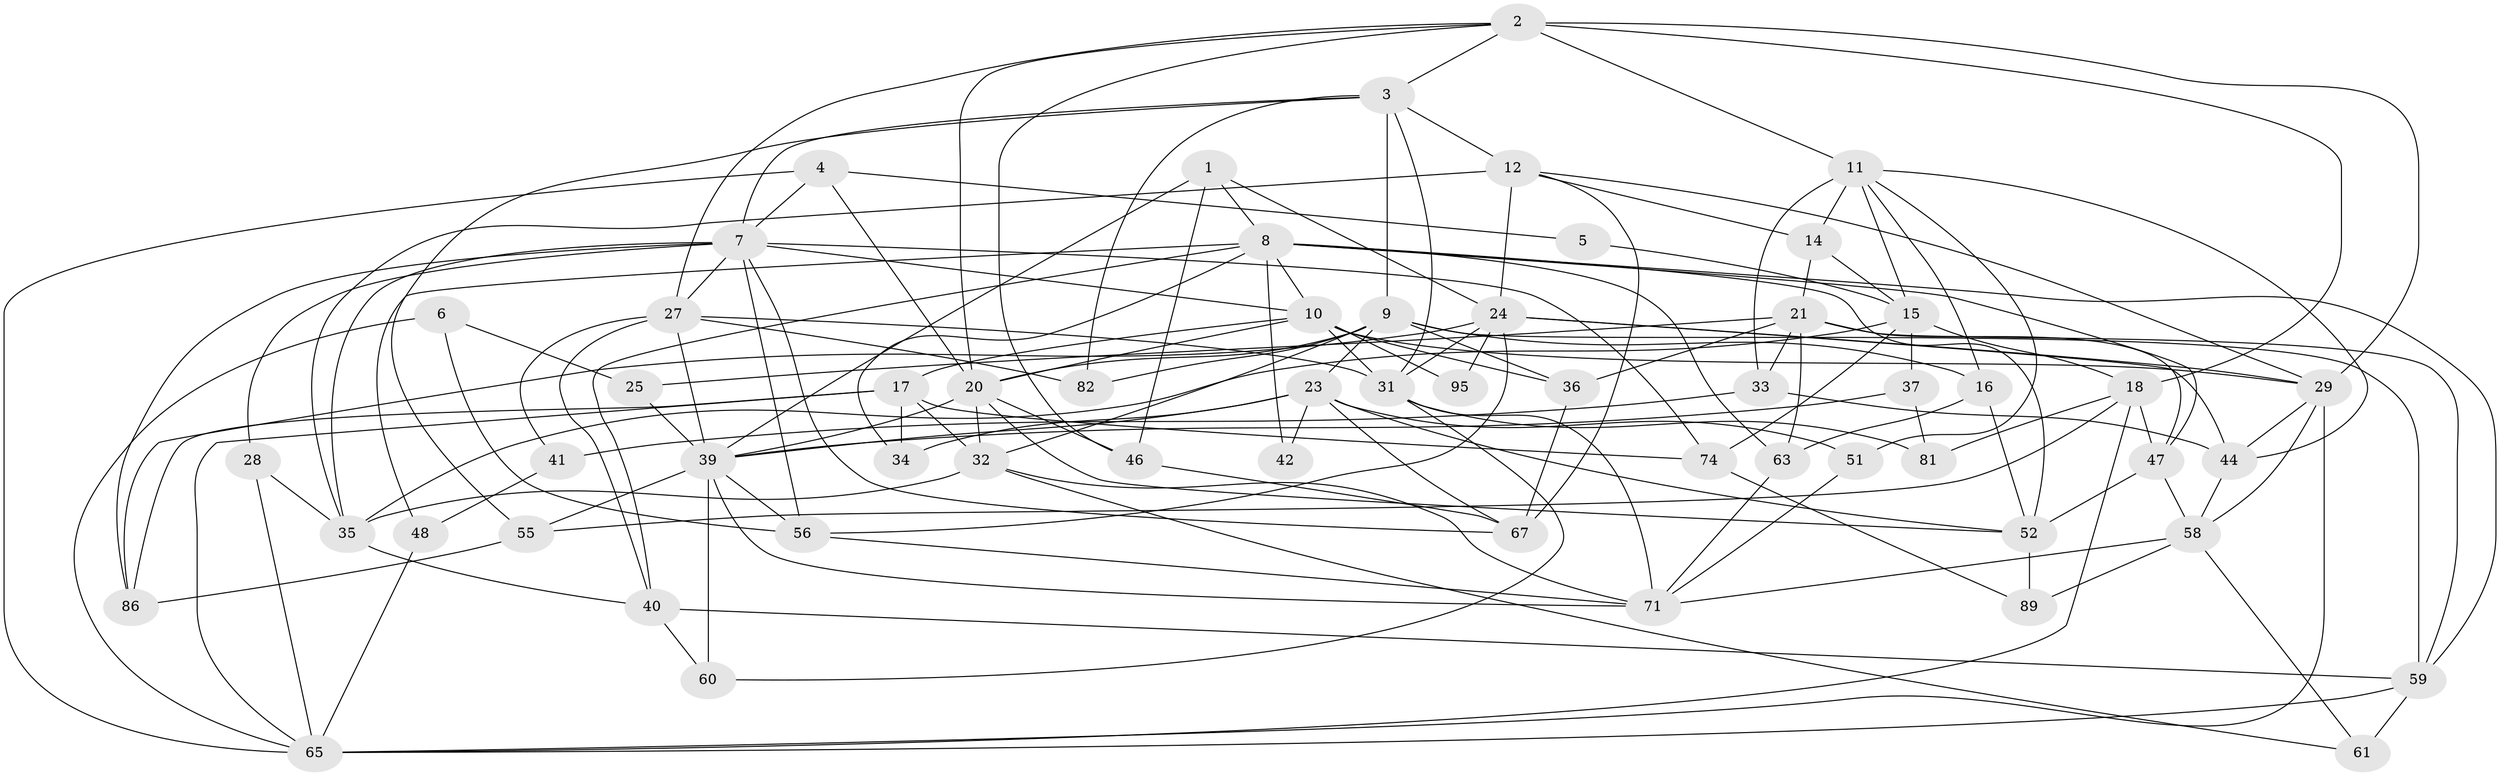 // original degree distribution, {4: 0.29591836734693877, 5: 0.24489795918367346, 2: 0.10204081632653061, 3: 0.2653061224489796, 6: 0.05102040816326531, 7: 0.04081632653061224}
// Generated by graph-tools (version 1.1) at 2025/18/03/04/25 18:18:30]
// undirected, 58 vertices, 151 edges
graph export_dot {
graph [start="1"]
  node [color=gray90,style=filled];
  1;
  2 [super="+87"];
  3 [super="+13"];
  4;
  5;
  6;
  7 [super="+62+73"];
  8 [super="+88"];
  9 [super="+38"];
  10 [super="+98+97"];
  11 [super="+91+96"];
  12 [super="+26"];
  14;
  15 [super="+19"];
  16;
  17 [super="+30+66"];
  18 [super="+43"];
  20 [super="+79+22"];
  21 [super="+77"];
  23 [super="+57"];
  24 [super="+72"];
  25;
  27 [super="+90+80"];
  28;
  29 [super="+49"];
  31 [super="+53"];
  32 [super="+54+50"];
  33;
  34;
  35 [super="+70"];
  36;
  37 [super="+92"];
  39 [super="+64"];
  40;
  41;
  42;
  44 [super="+85"];
  46;
  47;
  48;
  51;
  52 [super="+94"];
  55;
  56;
  58 [super="+84"];
  59 [super="+69"];
  60;
  61 [super="+76"];
  63;
  65 [super="+75+78"];
  67;
  71;
  74;
  81;
  82;
  86 [super="+93"];
  89;
  95;
  1 -- 24;
  1 -- 46;
  1 -- 8;
  1 -- 39;
  2 -- 11 [weight=2];
  2 -- 29;
  2 -- 46;
  2 -- 20;
  2 -- 3;
  2 -- 18;
  2 -- 27;
  3 -- 7;
  3 -- 55;
  3 -- 82;
  3 -- 9;
  3 -- 12;
  3 -- 31;
  4 -- 20;
  4 -- 5;
  4 -- 7;
  4 -- 65;
  5 -- 15;
  6 -- 65;
  6 -- 56;
  6 -- 25;
  7 -- 74;
  7 -- 28;
  7 -- 35;
  7 -- 56;
  7 -- 67;
  7 -- 86;
  7 -- 10;
  7 -- 27;
  8 -- 10;
  8 -- 63;
  8 -- 34;
  8 -- 40;
  8 -- 42;
  8 -- 48;
  8 -- 52;
  8 -- 59;
  8 -- 47;
  9 -- 16;
  9 -- 82;
  9 -- 36;
  9 -- 20;
  9 -- 23;
  9 -- 59;
  9 -- 32;
  10 -- 29;
  10 -- 17;
  10 -- 95;
  10 -- 20;
  10 -- 36;
  10 -- 31;
  11 -- 16;
  11 -- 33;
  11 -- 15;
  11 -- 51;
  11 -- 14;
  11 -- 44;
  12 -- 35;
  12 -- 14;
  12 -- 67;
  12 -- 24;
  12 -- 29;
  14 -- 15;
  14 -- 21;
  15 -- 74;
  15 -- 18;
  15 -- 35;
  15 -- 37;
  16 -- 63;
  16 -- 52;
  17 -- 86;
  17 -- 34;
  17 -- 74;
  17 -- 65;
  17 -- 32;
  18 -- 47;
  18 -- 55;
  18 -- 81;
  18 -- 65;
  20 -- 39;
  20 -- 46;
  20 -- 32;
  20 -- 52;
  21 -- 25;
  21 -- 33;
  21 -- 36;
  21 -- 59;
  21 -- 63;
  21 -- 47;
  23 -- 34;
  23 -- 42;
  23 -- 51;
  23 -- 67;
  23 -- 52;
  23 -- 39;
  24 -- 29;
  24 -- 86;
  24 -- 56;
  24 -- 44;
  24 -- 95;
  24 -- 31;
  25 -- 39;
  27 -- 39;
  27 -- 40;
  27 -- 41;
  27 -- 82;
  27 -- 31;
  28 -- 65;
  28 -- 35;
  29 -- 44;
  29 -- 65;
  29 -- 58;
  31 -- 71;
  31 -- 81;
  31 -- 60;
  32 -- 35;
  32 -- 71;
  32 -- 61;
  33 -- 41;
  33 -- 44;
  35 -- 40;
  36 -- 67;
  37 -- 81;
  37 -- 39;
  39 -- 60;
  39 -- 71;
  39 -- 55;
  39 -- 56;
  40 -- 59;
  40 -- 60;
  41 -- 48;
  44 -- 58;
  46 -- 67;
  47 -- 52 [weight=2];
  47 -- 58;
  48 -- 65;
  51 -- 71;
  52 -- 89;
  55 -- 86;
  56 -- 71;
  58 -- 89;
  58 -- 71;
  58 -- 61;
  59 -- 61;
  59 -- 65;
  63 -- 71;
  74 -- 89;
}
